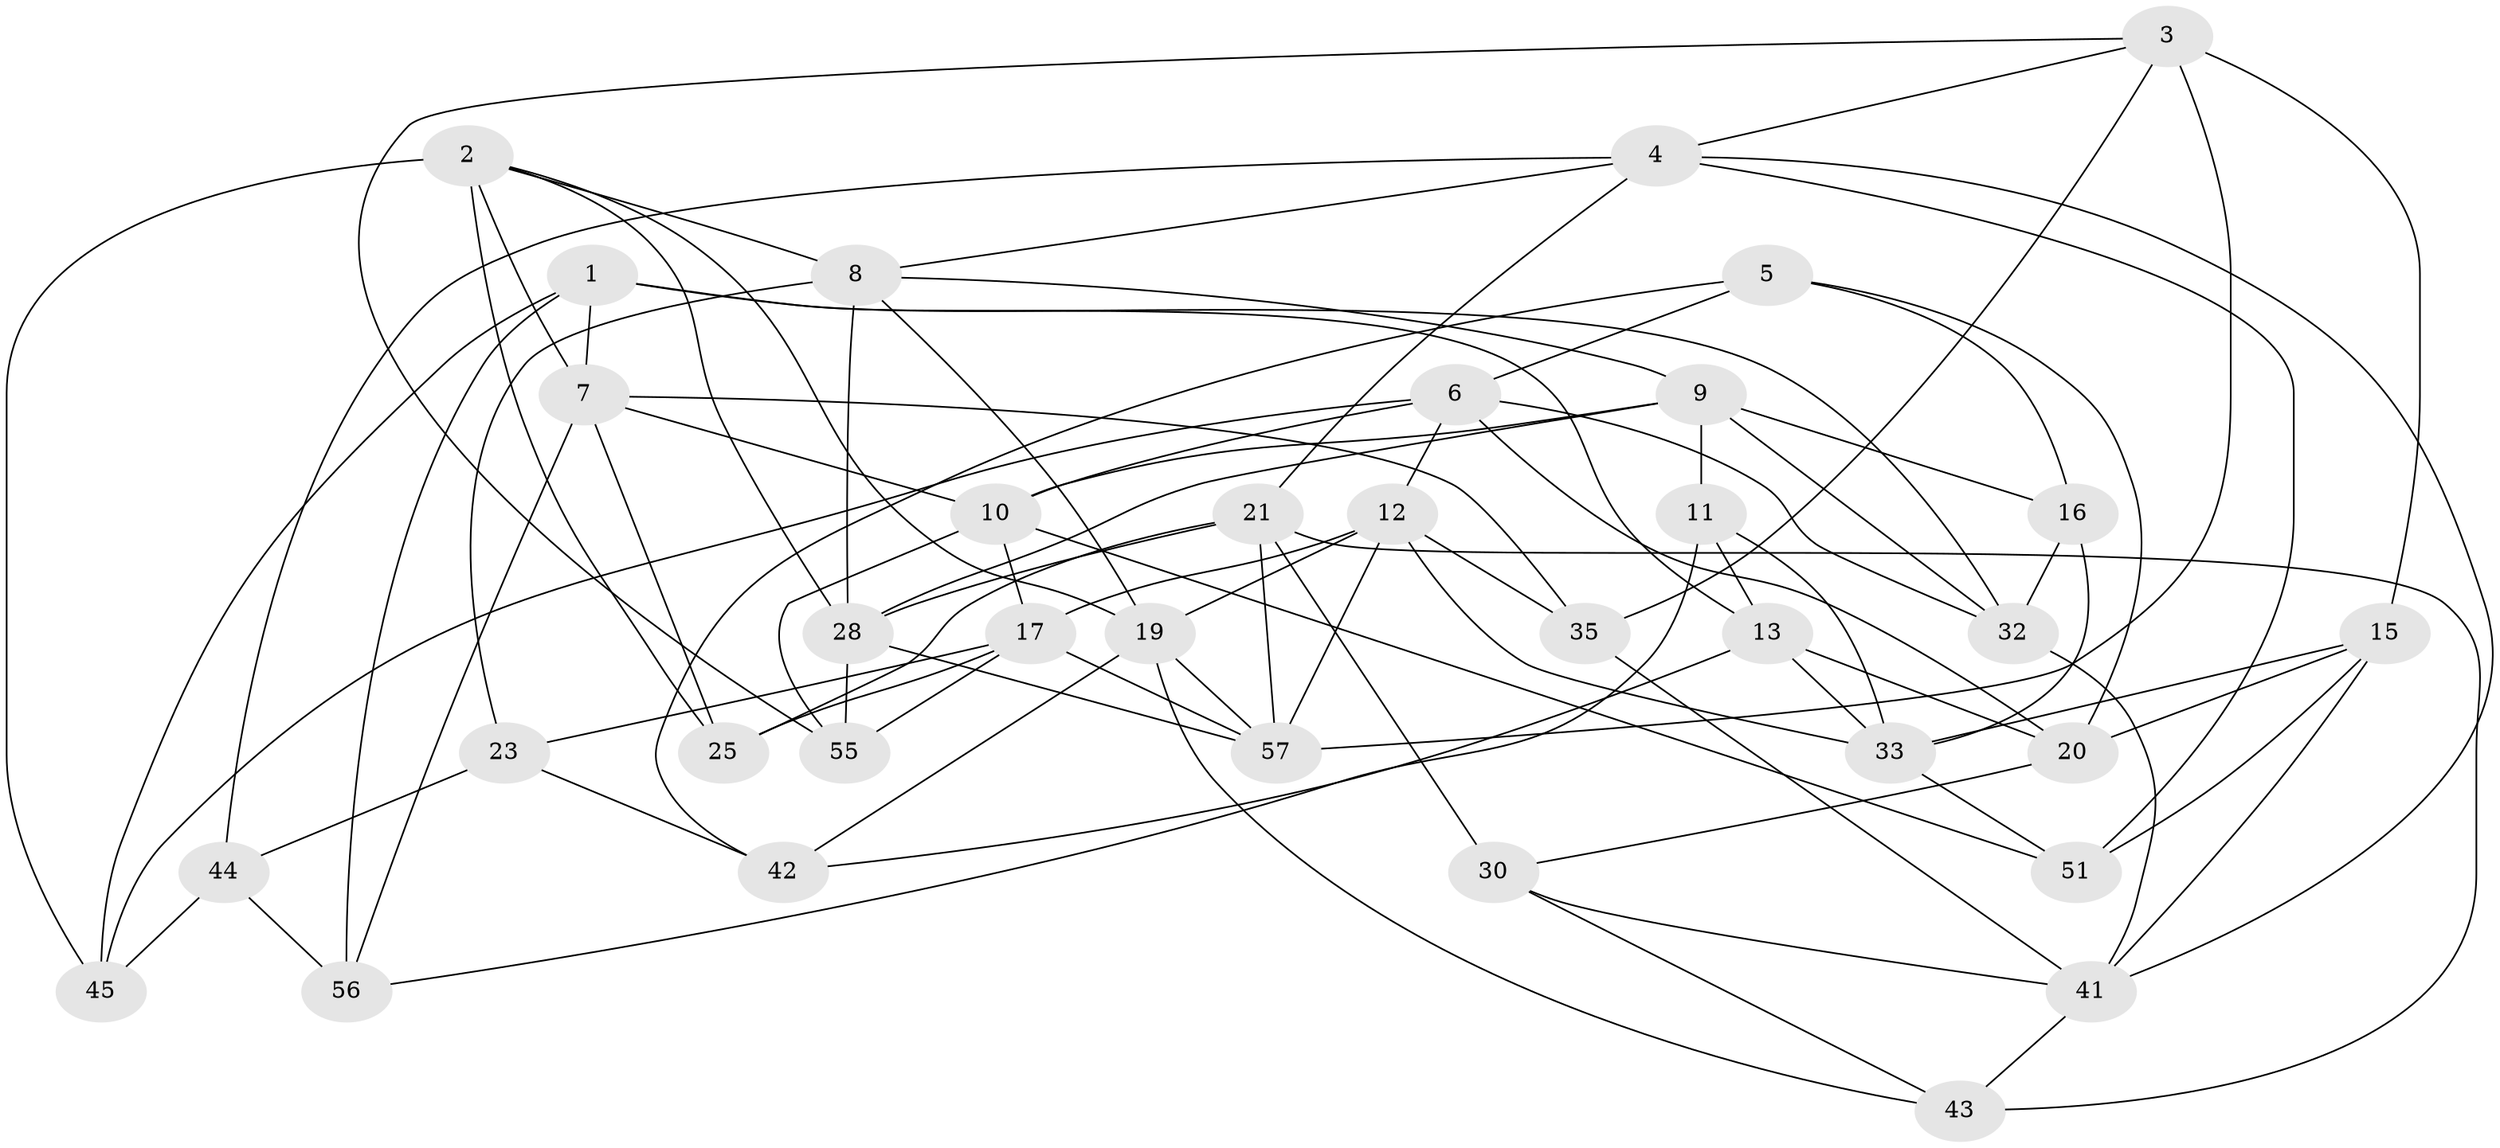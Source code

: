// Generated by graph-tools (version 1.1) at 2025/52/02/27/25 19:52:33]
// undirected, 35 vertices, 88 edges
graph export_dot {
graph [start="1"]
  node [color=gray90,style=filled];
  1 [super="+14"];
  2 [super="+38"];
  3 [super="+31"];
  4 [super="+39"];
  5 [super="+50"];
  6 [super="+40"];
  7 [super="+18"];
  8 [super="+24"];
  9 [super="+34"];
  10 [super="+26"];
  11;
  12 [super="+46"];
  13 [super="+27"];
  15 [super="+48"];
  16;
  17 [super="+54"];
  19 [super="+22"];
  20 [super="+29"];
  21 [super="+52"];
  23;
  25;
  28 [super="+49"];
  30;
  32 [super="+36"];
  33 [super="+37"];
  35;
  41 [super="+47"];
  42 [super="+53"];
  43;
  44;
  45;
  51;
  55;
  56;
  57 [super="+58"];
  1 -- 32 [weight=2];
  1 -- 56;
  1 -- 45;
  1 -- 13;
  1 -- 7;
  2 -- 25;
  2 -- 8;
  2 -- 19;
  2 -- 45;
  2 -- 7;
  2 -- 28;
  3 -- 4;
  3 -- 55;
  3 -- 15 [weight=2];
  3 -- 57;
  3 -- 35;
  4 -- 21;
  4 -- 41;
  4 -- 8;
  4 -- 51;
  4 -- 44;
  5 -- 42 [weight=2];
  5 -- 20 [weight=2];
  5 -- 16;
  5 -- 6;
  6 -- 12;
  6 -- 45;
  6 -- 10;
  6 -- 32;
  6 -- 20;
  7 -- 10;
  7 -- 56;
  7 -- 25;
  7 -- 35;
  8 -- 9;
  8 -- 19;
  8 -- 23;
  8 -- 28;
  9 -- 11;
  9 -- 16;
  9 -- 32;
  9 -- 10;
  9 -- 28;
  10 -- 51;
  10 -- 55;
  10 -- 17;
  11 -- 13;
  11 -- 33;
  11 -- 56;
  12 -- 35;
  12 -- 17;
  12 -- 57;
  12 -- 19;
  12 -- 33;
  13 -- 42 [weight=2];
  13 -- 33;
  13 -- 20;
  15 -- 51;
  15 -- 20;
  15 -- 33;
  15 -- 41;
  16 -- 32;
  16 -- 33;
  17 -- 23;
  17 -- 55;
  17 -- 25;
  17 -- 57;
  19 -- 43;
  19 -- 57;
  19 -- 42;
  20 -- 30;
  21 -- 25;
  21 -- 57;
  21 -- 43;
  21 -- 28;
  21 -- 30;
  23 -- 44;
  23 -- 42;
  28 -- 55;
  28 -- 57;
  30 -- 41;
  30 -- 43;
  32 -- 41;
  33 -- 51;
  35 -- 41;
  41 -- 43;
  44 -- 45;
  44 -- 56;
}
